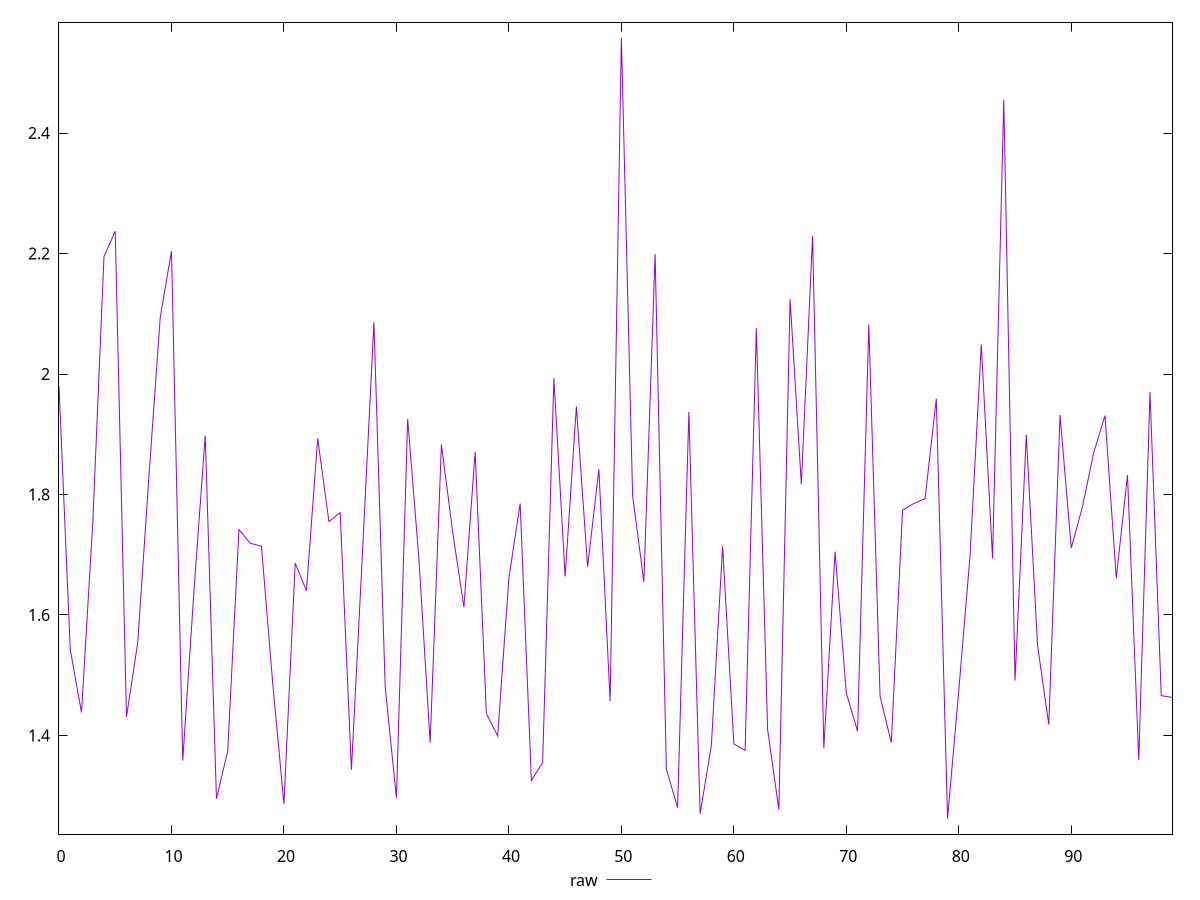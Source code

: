 reset

$raw <<EOF
0 1.98
1 1.543
2 1.438
3 1.752
4 2.195
5 2.237
6 1.431
7 1.554
8 1.8309999999999997
9 2.094
10 2.204
11 1.3579999999999999
12 1.6400000000000001
13 1.8980000000000001
14 1.2950000000000002
15 1.374
16 1.7420000000000002
17 1.719
18 1.7139999999999997
19 1.4869999999999999
20 1.286
21 1.6860000000000002
22 1.6400000000000001
23 1.893
24 1.755
25 1.7700000000000002
26 1.343
27 1.71
28 2.086
29 1.481
30 1.296
31 1.925
32 1.693
33 1.388
34 1.883
35 1.738
36 1.613
37 1.8709999999999998
38 1.436
39 1.399
40 1.661
41 1.785
42 1.325
43 1.355
44 1.9929999999999999
45 1.6640000000000001
46 1.946
47 1.68
48 1.842
49 1.457
50 2.558
51 1.798
52 1.6549999999999998
53 2.1990000000000003
54 1.3439999999999999
55 1.28
56 1.937
57 1.27
58 1.383
59 1.7139999999999997
60 1.386
61 1.375
62 2.0759999999999996
63 1.4100000000000001
64 1.277
65 2.1239999999999997
66 1.8169999999999997
67 2.229
68 1.379
69 1.705
70 1.47
71 1.407
72 2.082
73 1.465
74 1.388
75 1.774
76 1.7850000000000001
77 1.793
78 1.959
79 1.262
80 1.475
81 1.698
82 2.0490000000000004
83 1.694
84 2.455
85 1.4909999999999999
86 1.899
87 1.55
88 1.4180000000000001
89 1.932
90 1.711
91 1.7799999999999998
92 1.87
93 1.9309999999999998
94 1.661
95 1.8319999999999999
96 1.359
97 1.97
98 1.4660000000000002
99 1.4629999999999999
EOF

set key outside below
set xrange [0:99]
set yrange [1.23608:2.58392]
set terminal svg size 640, 490 enhanced background rgb 'white'
set output "report_00007_2020-12-11T15:55:29.892Z/server-response-time/samples/pages+cached+noexternal+nofonts+nosvg+noimg+nocss/raw/values.svg"

plot $raw title "raw" with line

reset
